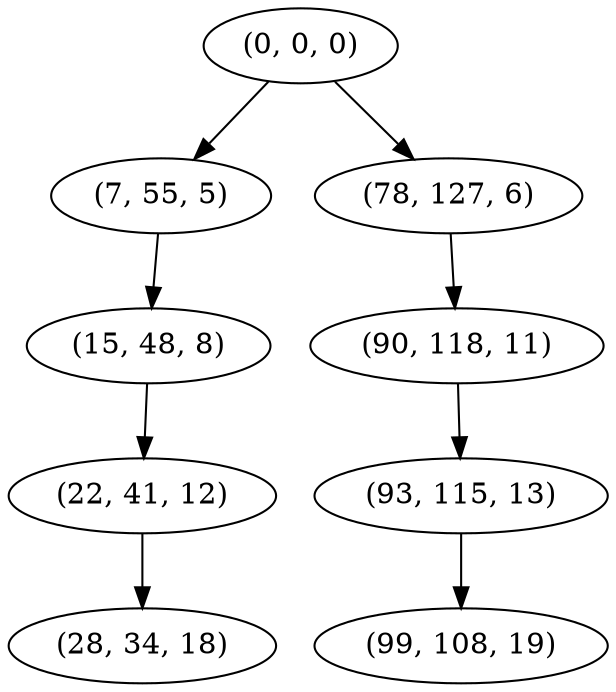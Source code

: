 digraph tree {
    "(0, 0, 0)";
    "(7, 55, 5)";
    "(15, 48, 8)";
    "(22, 41, 12)";
    "(28, 34, 18)";
    "(78, 127, 6)";
    "(90, 118, 11)";
    "(93, 115, 13)";
    "(99, 108, 19)";
    "(0, 0, 0)" -> "(7, 55, 5)";
    "(0, 0, 0)" -> "(78, 127, 6)";
    "(7, 55, 5)" -> "(15, 48, 8)";
    "(15, 48, 8)" -> "(22, 41, 12)";
    "(22, 41, 12)" -> "(28, 34, 18)";
    "(78, 127, 6)" -> "(90, 118, 11)";
    "(90, 118, 11)" -> "(93, 115, 13)";
    "(93, 115, 13)" -> "(99, 108, 19)";
}
